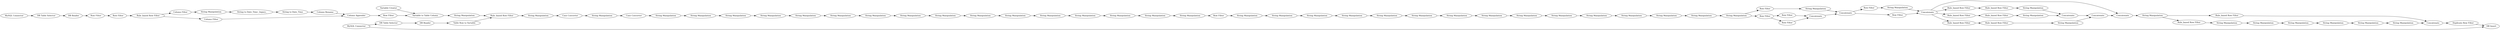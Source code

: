 digraph {
	"-1484433552253749127_82" [label="String Manipulation"]
	"-1484433552253749127_80" [label="String Manipulation"]
	"-1484433552253749127_7" [label="String Manipulation"]
	"-1484433552253749127_6" [label="String Manipulation"]
	"-1484433552253749127_116" [label="Column Rename"]
	"-1484433552253749127_127" [label="String Manipulation"]
	"-1484433552253749127_36" [label="String Manipulation"]
	"-1484433552253749127_53" [label="Rule_based Row Filter"]
	"-1484433552253749127_23" [label="String Manipulation"]
	"-1484433552253749127_21" [label="String Manipulation"]
	"-1484433552253749127_132" [label="DB Reader"]
	"-1484433552253749127_37" [label="String Manipulation"]
	"-1484433552253749127_8" [label="String Manipulation"]
	"-1484433552253749127_88" [label="String Manipulation"]
	"-1484433552253749127_47" [label="Row Filter"]
	"-1484433552253749127_40" [label="String Manipulation"]
	"-1484433552253749127_100" [label=Concatenate]
	"-1484433552253749127_35" [label="MySQL Connector"]
	"-1484433552253749127_111" [label="String to Date_Time _legacy_"]
	"-1484433552253749127_59" [label="String Manipulation"]
	"-1484433552253749127_79" [label="String Manipulation"]
	"-1484433552253749127_12" [label="String Manipulation"]
	"-1484433552253749127_92" [label="String Manipulation"]
	"-1484433552253749127_102" [label="String Manipulation"]
	"-1484433552253749127_11" [label="String Manipulation"]
	"-1484433552253749127_57" [label="Rule_based Row Filter"]
	"-1484433552253749127_126" [label="String Manipulation"]
	"-1484433552253749127_123" [label="Variable to Table Column"]
	"-1484433552253749127_93" [label="String Manipulation"]
	"-1484433552253749127_10" [label="String Manipulation"]
	"-1484433552253749127_99" [label="Rule_based Row Filter"]
	"-1484433552253749127_48" [label="Row Filter"]
	"-1484433552253749127_14" [label="Row Filter"]
	"-1484433552253749127_52" [label=Concatenate]
	"-1484433552253749127_84" [label="String Manipulation"]
	"-1484433552253749127_41" [label="String Manipulation"]
	"-1484433552253749127_89" [label=Concatenate]
	"-1484433552253749127_42" [label="DB Reader"]
	"-1484433552253749127_50" [label="String Manipulation"]
	"-1484433552253749127_54" [label="Rule_based Row Filter"]
	"-1484433552253749127_125" [label="Case Converter"]
	"-1484433552253749127_73" [label="String Manipulation"]
	"-1484433552253749127_76" [label="Row Filter"]
	"-1484433552253749127_133" [label="Table Row to Variable"]
	"-1484433552253749127_83" [label="String Manipulation"]
	"-1484433552253749127_39" [label="String Manipulation"]
	"-1484433552253749127_117" [label="Column Appender"]
	"-1484433552253749127_135" [label="Rule_based Row Filter"]
	"-1484433552253749127_98" [label="String Manipulation"]
	"-1484433552253749127_134" [label="Rule_based Row Filter"]
	"-1484433552253749127_124" [label="String Manipulation"]
	"-1484433552253749127_5" [label="String Manipulation"]
	"-1484433552253749127_43" [label="DB Table Selector"]
	"-1484433552253749127_121" [label="Duplicate Row Filter"]
	"-1484433552253749127_78" [label="String Manipulation"]
	"-1484433552253749127_101" [label="Rule_based Row Filter"]
	"-1484433552253749127_51" [label=Concatenate]
	"-1484433552253749127_22" [label="String Manipulation"]
	"-1484433552253749127_104" [label="String Manipulation"]
	"-1484433552253749127_115" [label="Column Filter"]
	"-1484433552253749127_9" [label="String Manipulation"]
	"-1484433552253749127_110" [label="String Manipulation"]
	"-1484433552253749127_114" [label="Column Filter"]
	"-1484433552253749127_105" [label="String Manipulation"]
	"-1484433552253749127_87" [label="String Manipulation"]
	"-1484433552253749127_95" [label="String Manipulation"]
	"-1484433552253749127_94" [label="String Manipulation"]
	"-1484433552253749127_138" [label="Rule_based Row Filter"]
	"-1484433552253749127_91" [label="String Manipulation"]
	"-1484433552253749127_113" [label="Row Filter"]
	"-1484433552253749127_70" [label="DB Insert"]
	"-1484433552253749127_13" [label="String Manipulation"]
	"-1484433552253749127_44" [label="String Manipulation"]
	"-1484433552253749127_139" [label="Rule_based Row Filter"]
	"-1484433552253749127_137" [label="String Manipulation"]
	"-1484433552253749127_46" [label="Row Filter"]
	"-1484433552253749127_63" [label=Concatenate]
	"-1484433552253749127_128" [label="String Manipulation"]
	"-1484433552253749127_85" [label="Row Filter"]
	"-1484433552253749127_136" [label=Concatenate]
	"-1484433552253749127_75" [label="Row Filter"]
	"-1484433552253749127_58" [label="Rule_based Row Filter"]
	"-1484433552253749127_86" [label="Row Filter"]
	"-1484433552253749127_122" [label="Variable Creator"]
	"-1484433552253749127_131" [label="DB Table Selector"]
	"-1484433552253749127_61" [label="String Manipulation"]
	"-1484433552253749127_90" [label="String Manipulation"]
	"-1484433552253749127_141" [label="MySQL Connector"]
	"-1484433552253749127_112" [label="String to Date_Time"]
	"-1484433552253749127_140" [label=Concatenate]
	"-1484433552253749127_72" [label="String Manipulation"]
	"-1484433552253749127_49" [label="Row Filter"]
	"-1484433552253749127_4" [label="Case Converter"]
	"-1484433552253749127_126" -> "-1484433552253749127_127"
	"-1484433552253749127_86" -> "-1484433552253749127_89"
	"-1484433552253749127_127" -> "-1484433552253749127_7"
	"-1484433552253749127_11" -> "-1484433552253749127_12"
	"-1484433552253749127_52" -> "-1484433552253749127_86"
	"-1484433552253749127_82" -> "-1484433552253749127_87"
	"-1484433552253749127_47" -> "-1484433552253749127_48"
	"-1484433552253749127_52" -> "-1484433552253749127_85"
	"-1484433552253749127_104" -> "-1484433552253749127_105"
	"-1484433552253749127_85" -> "-1484433552253749127_88"
	"-1484433552253749127_141" -> "-1484433552253749127_131"
	"-1484433552253749127_83" -> "-1484433552253749127_82"
	"-1484433552253749127_84" -> "-1484433552253749127_46"
	"-1484433552253749127_8" -> "-1484433552253749127_6"
	"-1484433552253749127_95" -> "-1484433552253749127_100"
	"-1484433552253749127_39" -> "-1484433552253749127_44"
	"-1484433552253749127_9" -> "-1484433552253749127_10"
	"-1484433552253749127_113" -> "-1484433552253749127_135"
	"-1484433552253749127_123" -> "-1484433552253749127_128"
	"-1484433552253749127_88" -> "-1484433552253749127_89"
	"-1484433552253749127_54" -> "-1484433552253749127_59"
	"-1484433552253749127_124" -> "-1484433552253749127_125"
	"-1484433552253749127_132" -> "-1484433552253749127_133"
	"-1484433552253749127_63" -> "-1484433552253749127_140"
	"-1484433552253749127_102" -> "-1484433552253749127_39"
	"-1484433552253749127_44" -> "-1484433552253749127_72"
	"-1484433552253749127_79" -> "-1484433552253749127_104"
	"-1484433552253749127_41" -> "-1484433552253749127_78"
	"-1484433552253749127_90" -> "-1484433552253749127_91"
	"-1484433552253749127_135" -> "-1484433552253749127_114"
	"-1484433552253749127_111" -> "-1484433552253749127_112"
	"-1484433552253749127_138" -> "-1484433552253749127_139"
	"-1484433552253749127_122" -> "-1484433552253749127_123"
	"-1484433552253749127_13" -> "-1484433552253749127_40"
	"-1484433552253749127_121" -> "-1484433552253749127_70"
	"-1484433552253749127_5" -> "-1484433552253749127_4"
	"-1484433552253749127_75" -> "-1484433552253749127_113"
	"-1484433552253749127_57" -> "-1484433552253749127_58"
	"-1484433552253749127_40" -> "-1484433552253749127_41"
	"-1484433552253749127_46" -> "-1484433552253749127_50"
	"-1484433552253749127_35" -> "-1484433552253749127_43"
	"-1484433552253749127_140" -> "-1484433552253749127_98"
	"-1484433552253749127_89" -> "-1484433552253749127_57"
	"-1484433552253749127_114" -> "-1484433552253749127_110"
	"-1484433552253749127_6" -> "-1484433552253749127_9"
	"-1484433552253749127_115" -> "-1484433552253749127_117"
	"-1484433552253749127_112" -> "-1484433552253749127_116"
	"-1484433552253749127_42" -> "-1484433552253749127_75"
	"-1484433552253749127_89" -> "-1484433552253749127_138"
	"-1484433552253749127_137" -> "-1484433552253749127_136"
	"-1484433552253749127_116" -> "-1484433552253749127_117"
	"-1484433552253749127_53" -> "-1484433552253749127_54"
	"-1484433552253749127_134" -> "-1484433552253749127_124"
	"-1484433552253749127_84" -> "-1484433552253749127_47"
	"-1484433552253749127_101" -> "-1484433552253749127_100"
	"-1484433552253749127_7" -> "-1484433552253749127_8"
	"-1484433552253749127_72" -> "-1484433552253749127_73"
	"-1484433552253749127_117" -> "-1484433552253749127_76"
	"-1484433552253749127_22" -> "-1484433552253749127_23"
	"-1484433552253749127_47" -> "-1484433552253749127_49"
	"-1484433552253749127_14" -> "-1484433552253749127_21"
	"-1484433552253749127_98" -> "-1484433552253749127_101"
	"-1484433552253749127_94" -> "-1484433552253749127_95"
	"-1484433552253749127_125" -> "-1484433552253749127_5"
	"-1484433552253749127_141" -> "-1484433552253749127_70"
	"-1484433552253749127_23" -> "-1484433552253749127_36"
	"-1484433552253749127_136" -> "-1484433552253749127_63"
	"-1484433552253749127_4" -> "-1484433552253749127_126"
	"-1484433552253749127_73" -> "-1484433552253749127_80"
	"-1484433552253749127_37" -> "-1484433552253749127_102"
	"-1484433552253749127_139" -> "-1484433552253749127_137"
	"-1484433552253749127_92" -> "-1484433552253749127_93"
	"-1484433552253749127_131" -> "-1484433552253749127_132"
	"-1484433552253749127_105" -> "-1484433552253749127_14"
	"-1484433552253749127_50" -> "-1484433552253749127_52"
	"-1484433552253749127_58" -> "-1484433552253749127_61"
	"-1484433552253749127_133" -> "-1484433552253749127_134"
	"-1484433552253749127_110" -> "-1484433552253749127_111"
	"-1484433552253749127_135" -> "-1484433552253749127_115"
	"-1484433552253749127_61" -> "-1484433552253749127_63"
	"-1484433552253749127_49" -> "-1484433552253749127_51"
	"-1484433552253749127_12" -> "-1484433552253749127_13"
	"-1484433552253749127_89" -> "-1484433552253749127_53"
	"-1484433552253749127_21" -> "-1484433552253749127_22"
	"-1484433552253749127_43" -> "-1484433552253749127_42"
	"-1484433552253749127_87" -> "-1484433552253749127_84"
	"-1484433552253749127_59" -> "-1484433552253749127_136"
	"-1484433552253749127_91" -> "-1484433552253749127_92"
	"-1484433552253749127_80" -> "-1484433552253749127_83"
	"-1484433552253749127_99" -> "-1484433552253749127_90"
	"-1484433552253749127_78" -> "-1484433552253749127_79"
	"-1484433552253749127_128" -> "-1484433552253749127_134"
	"-1484433552253749127_93" -> "-1484433552253749127_94"
	"-1484433552253749127_36" -> "-1484433552253749127_37"
	"-1484433552253749127_10" -> "-1484433552253749127_11"
	"-1484433552253749127_98" -> "-1484433552253749127_99"
	"-1484433552253749127_100" -> "-1484433552253749127_121"
	"-1484433552253749127_51" -> "-1484433552253749127_52"
	"-1484433552253749127_76" -> "-1484433552253749127_123"
	"-1484433552253749127_48" -> "-1484433552253749127_51"
	"-1484433552253749127_89" -> "-1484433552253749127_140"
	rankdir=LR
}
